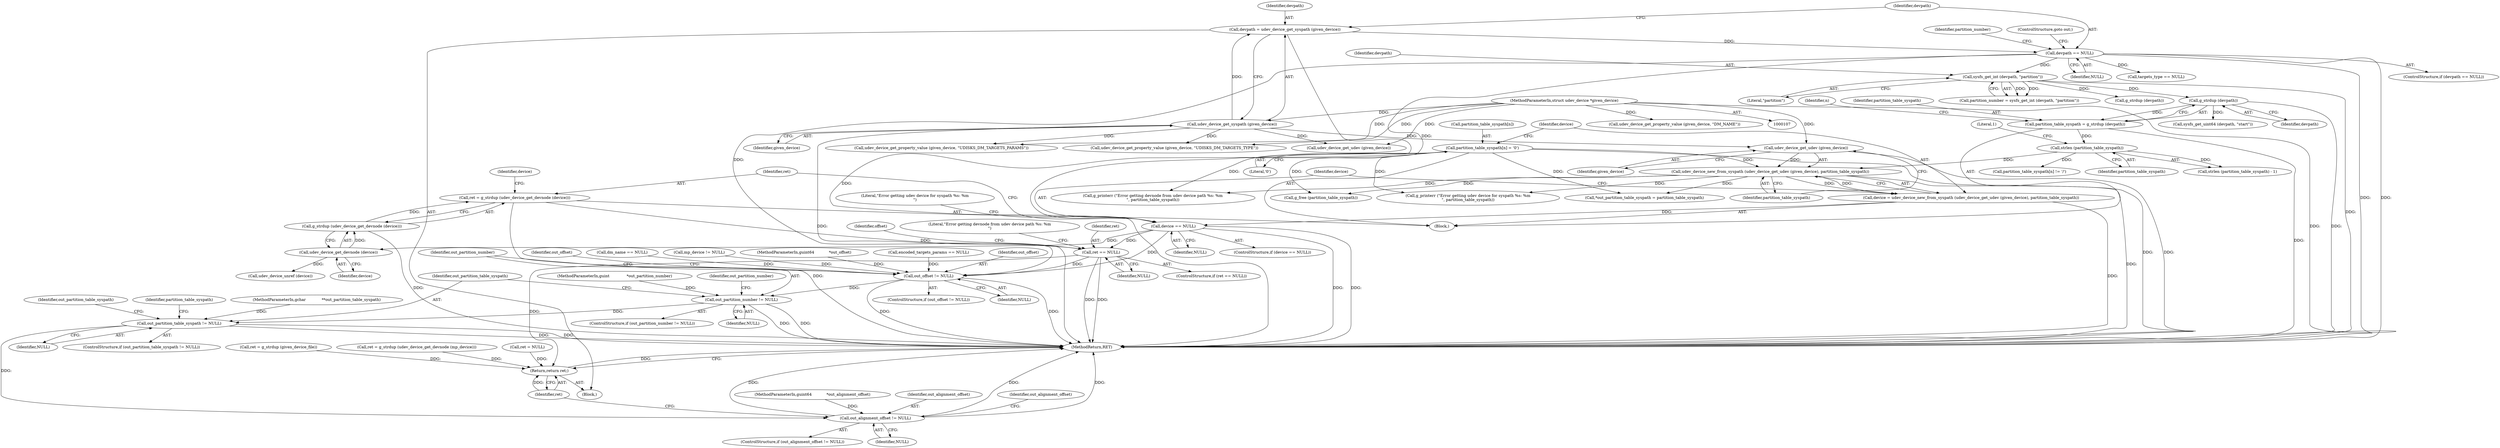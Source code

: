 digraph "0_udisks_0fcc7cb3b66f23fac53ae08647aa0007a2bd56c4_0@API" {
"1000200" [label="(Call,ret = g_strdup (udev_device_get_devnode (device)))"];
"1000202" [label="(Call,g_strdup (udev_device_get_devnode (device)))"];
"1000203" [label="(Call,udev_device_get_devnode (device))"];
"1000192" [label="(Call,device == NULL)"];
"1000185" [label="(Call,device = udev_device_new_from_syspath (udev_device_get_udev (given_device), partition_table_syspath))"];
"1000187" [label="(Call,udev_device_new_from_syspath (udev_device_get_udev (given_device), partition_table_syspath))"];
"1000188" [label="(Call,udev_device_get_udev (given_device))"];
"1000138" [label="(Call,udev_device_get_syspath (given_device))"];
"1000108" [label="(MethodParameterIn,struct udev_device *given_device)"];
"1000165" [label="(Call,strlen (partition_table_syspath))"];
"1000157" [label="(Call,partition_table_syspath = g_strdup (devpath))"];
"1000159" [label="(Call,g_strdup (devpath))"];
"1000147" [label="(Call,sysfs_get_int (devpath, \"partition\"))"];
"1000141" [label="(Call,devpath == NULL)"];
"1000136" [label="(Call,devpath = udev_device_get_syspath (given_device))"];
"1000180" [label="(Call,partition_table_syspath[n] = '\0')"];
"1000208" [label="(Call,ret == NULL)"];
"1000410" [label="(Call,out_offset != NULL)"];
"1000418" [label="(Call,out_partition_number != NULL)"];
"1000426" [label="(Call,out_partition_table_syspath != NULL)"];
"1000437" [label="(Call,out_alignment_offset != NULL)"];
"1000444" [label="(Return,return ret;)"];
"1000419" [label="(Identifier,out_partition_number)"];
"1000141" [label="(Call,devpath == NULL)"];
"1000160" [label="(Identifier,devpath)"];
"1000193" [label="(Identifier,device)"];
"1000202" [label="(Call,g_strdup (udev_device_get_devnode (device)))"];
"1000401" [label="(Call,ret = g_strdup (given_device_file))"];
"1000184" [label="(Literal,'\0')"];
"1000165" [label="(Call,strlen (partition_table_syspath))"];
"1000415" [label="(Identifier,out_offset)"];
"1000194" [label="(Identifier,NULL)"];
"1000212" [label="(Call,g_printerr (\"Error getting devnode from udev device path %s: %m\n\", partition_table_syspath))"];
"1000157" [label="(Call,partition_table_syspath = g_strdup (devpath))"];
"1000210" [label="(Identifier,NULL)"];
"1000139" [label="(Identifier,given_device)"];
"1000431" [label="(Identifier,out_partition_table_syspath)"];
"1000242" [label="(Call,udev_device_get_property_value (given_device, \"UDISKS_DM_TARGETS_TYPE\"))"];
"1000159" [label="(Call,g_strdup (devpath))"];
"1000255" [label="(Call,udev_device_get_property_value (given_device, \"UDISKS_DM_TARGETS_PARAMS\"))"];
"1000186" [label="(Identifier,device)"];
"1000377" [label="(Call,ret = g_strdup (udev_device_get_devnode (mp_device)))"];
"1000188" [label="(Call,udev_device_get_udev (given_device))"];
"1000200" [label="(Call,ret = g_strdup (udev_device_get_devnode (device)))"];
"1000187" [label="(Call,udev_device_new_from_syspath (udev_device_get_udev (given_device), partition_table_syspath))"];
"1000138" [label="(Call,udev_device_get_syspath (given_device))"];
"1000434" [label="(Call,g_free (partition_table_syspath))"];
"1000314" [label="(Call,dm_name == NULL)"];
"1000154" [label="(Block,)"];
"1000140" [label="(ControlStructure,if (devpath == NULL))"];
"1000427" [label="(Identifier,out_partition_table_syspath)"];
"1000203" [label="(Call,udev_device_get_devnode (device))"];
"1000409" [label="(ControlStructure,if (out_offset != NULL))"];
"1000181" [label="(Call,partition_table_syspath[n])"];
"1000168" [label="(Call,partition_table_syspath[n] != '/')"];
"1000217" [label="(Identifier,offset)"];
"1000204" [label="(Identifier,device)"];
"1000137" [label="(Identifier,devpath)"];
"1000147" [label="(Call,sysfs_get_int (devpath, \"partition\"))"];
"1000146" [label="(Identifier,partition_number)"];
"1000435" [label="(Identifier,partition_table_syspath)"];
"1000213" [label="(Literal,\"Error getting devnode from udev device path %s: %m\n\")"];
"1000127" [label="(Call,ret = NULL)"];
"1000143" [label="(Identifier,NULL)"];
"1000166" [label="(Identifier,partition_table_syspath)"];
"1000437" [label="(Call,out_alignment_offset != NULL)"];
"1000113" [label="(MethodParameterIn,guint              *out_partition_number)"];
"1000428" [label="(Identifier,NULL)"];
"1000196" [label="(Call,g_printerr (\"Error getting udev device for syspath %s: %m\n\", partition_table_syspath))"];
"1000290" [label="(Call,mp_device != NULL)"];
"1000425" [label="(ControlStructure,if (out_partition_table_syspath != NULL))"];
"1000423" [label="(Identifier,out_partition_number)"];
"1000309" [label="(Call,udev_device_get_property_value (given_device, \"DM_NAME\"))"];
"1000144" [label="(ControlStructure,goto out;)"];
"1000399" [label="(Call,g_strdup (devpath))"];
"1000436" [label="(ControlStructure,if (out_alignment_offset != NULL))"];
"1000283" [label="(Call,udev_device_get_udev (given_device))"];
"1000219" [label="(Call,sysfs_get_uint64 (devpath, \"start\"))"];
"1000164" [label="(Call,strlen (partition_table_syspath) - 1)"];
"1000446" [label="(MethodReturn,RET)"];
"1000412" [label="(Identifier,NULL)"];
"1000192" [label="(Call,device == NULL)"];
"1000112" [label="(MethodParameterIn,guint64            *out_alignment_offset)"];
"1000438" [label="(Identifier,out_alignment_offset)"];
"1000417" [label="(ControlStructure,if (out_partition_number != NULL))"];
"1000429" [label="(Call,*out_partition_table_syspath = partition_table_syspath)"];
"1000444" [label="(Return,return ret;)"];
"1000148" [label="(Identifier,devpath)"];
"1000111" [label="(MethodParameterIn,guint64            *out_offset)"];
"1000237" [label="(Call,targets_type == NULL)"];
"1000209" [label="(Identifier,ret)"];
"1000439" [label="(Identifier,NULL)"];
"1000445" [label="(Identifier,ret)"];
"1000206" [label="(Identifier,device)"];
"1000145" [label="(Call,partition_number = sysfs_get_int (devpath, \"partition\"))"];
"1000142" [label="(Identifier,devpath)"];
"1000205" [label="(Call,udev_device_unref (device))"];
"1000207" [label="(ControlStructure,if (ret == NULL))"];
"1000185" [label="(Call,device = udev_device_new_from_syspath (udev_device_get_udev (given_device), partition_table_syspath))"];
"1000250" [label="(Call,encoded_targets_params == NULL)"];
"1000149" [label="(Literal,\"partition\")"];
"1000201" [label="(Identifier,ret)"];
"1000167" [label="(Literal,1)"];
"1000208" [label="(Call,ret == NULL)"];
"1000197" [label="(Literal,\"Error getting udev device for syspath %s: %m\n\")"];
"1000180" [label="(Call,partition_table_syspath[n] = '\0')"];
"1000189" [label="(Identifier,given_device)"];
"1000442" [label="(Identifier,out_alignment_offset)"];
"1000410" [label="(Call,out_offset != NULL)"];
"1000114" [label="(Block,)"];
"1000163" [label="(Identifier,n)"];
"1000190" [label="(Identifier,partition_table_syspath)"];
"1000418" [label="(Call,out_partition_number != NULL)"];
"1000136" [label="(Call,devpath = udev_device_get_syspath (given_device))"];
"1000191" [label="(ControlStructure,if (device == NULL))"];
"1000158" [label="(Identifier,partition_table_syspath)"];
"1000426" [label="(Call,out_partition_table_syspath != NULL)"];
"1000108" [label="(MethodParameterIn,struct udev_device *given_device)"];
"1000420" [label="(Identifier,NULL)"];
"1000411" [label="(Identifier,out_offset)"];
"1000110" [label="(MethodParameterIn,gchar             **out_partition_table_syspath)"];
"1000200" -> "1000154"  [label="AST: "];
"1000200" -> "1000202"  [label="CFG: "];
"1000201" -> "1000200"  [label="AST: "];
"1000202" -> "1000200"  [label="AST: "];
"1000206" -> "1000200"  [label="CFG: "];
"1000200" -> "1000446"  [label="DDG: "];
"1000202" -> "1000200"  [label="DDG: "];
"1000200" -> "1000208"  [label="DDG: "];
"1000202" -> "1000203"  [label="CFG: "];
"1000203" -> "1000202"  [label="AST: "];
"1000202" -> "1000446"  [label="DDG: "];
"1000203" -> "1000202"  [label="DDG: "];
"1000203" -> "1000204"  [label="CFG: "];
"1000204" -> "1000203"  [label="AST: "];
"1000192" -> "1000203"  [label="DDG: "];
"1000203" -> "1000205"  [label="DDG: "];
"1000192" -> "1000191"  [label="AST: "];
"1000192" -> "1000194"  [label="CFG: "];
"1000193" -> "1000192"  [label="AST: "];
"1000194" -> "1000192"  [label="AST: "];
"1000197" -> "1000192"  [label="CFG: "];
"1000201" -> "1000192"  [label="CFG: "];
"1000192" -> "1000446"  [label="DDG: "];
"1000192" -> "1000446"  [label="DDG: "];
"1000185" -> "1000192"  [label="DDG: "];
"1000141" -> "1000192"  [label="DDG: "];
"1000192" -> "1000208"  [label="DDG: "];
"1000192" -> "1000410"  [label="DDG: "];
"1000185" -> "1000154"  [label="AST: "];
"1000185" -> "1000187"  [label="CFG: "];
"1000186" -> "1000185"  [label="AST: "];
"1000187" -> "1000185"  [label="AST: "];
"1000193" -> "1000185"  [label="CFG: "];
"1000185" -> "1000446"  [label="DDG: "];
"1000187" -> "1000185"  [label="DDG: "];
"1000187" -> "1000185"  [label="DDG: "];
"1000187" -> "1000190"  [label="CFG: "];
"1000188" -> "1000187"  [label="AST: "];
"1000190" -> "1000187"  [label="AST: "];
"1000187" -> "1000446"  [label="DDG: "];
"1000188" -> "1000187"  [label="DDG: "];
"1000165" -> "1000187"  [label="DDG: "];
"1000180" -> "1000187"  [label="DDG: "];
"1000187" -> "1000196"  [label="DDG: "];
"1000187" -> "1000212"  [label="DDG: "];
"1000187" -> "1000429"  [label="DDG: "];
"1000187" -> "1000434"  [label="DDG: "];
"1000188" -> "1000189"  [label="CFG: "];
"1000189" -> "1000188"  [label="AST: "];
"1000190" -> "1000188"  [label="CFG: "];
"1000188" -> "1000446"  [label="DDG: "];
"1000138" -> "1000188"  [label="DDG: "];
"1000108" -> "1000188"  [label="DDG: "];
"1000138" -> "1000136"  [label="AST: "];
"1000138" -> "1000139"  [label="CFG: "];
"1000139" -> "1000138"  [label="AST: "];
"1000136" -> "1000138"  [label="CFG: "];
"1000138" -> "1000446"  [label="DDG: "];
"1000138" -> "1000136"  [label="DDG: "];
"1000108" -> "1000138"  [label="DDG: "];
"1000138" -> "1000242"  [label="DDG: "];
"1000138" -> "1000255"  [label="DDG: "];
"1000138" -> "1000283"  [label="DDG: "];
"1000108" -> "1000107"  [label="AST: "];
"1000108" -> "1000446"  [label="DDG: "];
"1000108" -> "1000242"  [label="DDG: "];
"1000108" -> "1000255"  [label="DDG: "];
"1000108" -> "1000283"  [label="DDG: "];
"1000108" -> "1000309"  [label="DDG: "];
"1000165" -> "1000164"  [label="AST: "];
"1000165" -> "1000166"  [label="CFG: "];
"1000166" -> "1000165"  [label="AST: "];
"1000167" -> "1000165"  [label="CFG: "];
"1000165" -> "1000164"  [label="DDG: "];
"1000157" -> "1000165"  [label="DDG: "];
"1000165" -> "1000168"  [label="DDG: "];
"1000157" -> "1000154"  [label="AST: "];
"1000157" -> "1000159"  [label="CFG: "];
"1000158" -> "1000157"  [label="AST: "];
"1000159" -> "1000157"  [label="AST: "];
"1000163" -> "1000157"  [label="CFG: "];
"1000157" -> "1000446"  [label="DDG: "];
"1000159" -> "1000157"  [label="DDG: "];
"1000159" -> "1000160"  [label="CFG: "];
"1000160" -> "1000159"  [label="AST: "];
"1000159" -> "1000446"  [label="DDG: "];
"1000147" -> "1000159"  [label="DDG: "];
"1000159" -> "1000219"  [label="DDG: "];
"1000147" -> "1000145"  [label="AST: "];
"1000147" -> "1000149"  [label="CFG: "];
"1000148" -> "1000147"  [label="AST: "];
"1000149" -> "1000147"  [label="AST: "];
"1000145" -> "1000147"  [label="CFG: "];
"1000147" -> "1000446"  [label="DDG: "];
"1000147" -> "1000145"  [label="DDG: "];
"1000147" -> "1000145"  [label="DDG: "];
"1000141" -> "1000147"  [label="DDG: "];
"1000147" -> "1000399"  [label="DDG: "];
"1000141" -> "1000140"  [label="AST: "];
"1000141" -> "1000143"  [label="CFG: "];
"1000142" -> "1000141"  [label="AST: "];
"1000143" -> "1000141"  [label="AST: "];
"1000144" -> "1000141"  [label="CFG: "];
"1000146" -> "1000141"  [label="CFG: "];
"1000141" -> "1000446"  [label="DDG: "];
"1000141" -> "1000446"  [label="DDG: "];
"1000136" -> "1000141"  [label="DDG: "];
"1000141" -> "1000237"  [label="DDG: "];
"1000141" -> "1000410"  [label="DDG: "];
"1000136" -> "1000114"  [label="AST: "];
"1000137" -> "1000136"  [label="AST: "];
"1000142" -> "1000136"  [label="CFG: "];
"1000136" -> "1000446"  [label="DDG: "];
"1000180" -> "1000154"  [label="AST: "];
"1000180" -> "1000184"  [label="CFG: "];
"1000181" -> "1000180"  [label="AST: "];
"1000184" -> "1000180"  [label="AST: "];
"1000186" -> "1000180"  [label="CFG: "];
"1000180" -> "1000446"  [label="DDG: "];
"1000180" -> "1000196"  [label="DDG: "];
"1000180" -> "1000212"  [label="DDG: "];
"1000180" -> "1000429"  [label="DDG: "];
"1000180" -> "1000434"  [label="DDG: "];
"1000208" -> "1000207"  [label="AST: "];
"1000208" -> "1000210"  [label="CFG: "];
"1000209" -> "1000208"  [label="AST: "];
"1000210" -> "1000208"  [label="AST: "];
"1000213" -> "1000208"  [label="CFG: "];
"1000217" -> "1000208"  [label="CFG: "];
"1000208" -> "1000446"  [label="DDG: "];
"1000208" -> "1000446"  [label="DDG: "];
"1000208" -> "1000410"  [label="DDG: "];
"1000208" -> "1000444"  [label="DDG: "];
"1000410" -> "1000409"  [label="AST: "];
"1000410" -> "1000412"  [label="CFG: "];
"1000411" -> "1000410"  [label="AST: "];
"1000412" -> "1000410"  [label="AST: "];
"1000415" -> "1000410"  [label="CFG: "];
"1000419" -> "1000410"  [label="CFG: "];
"1000410" -> "1000446"  [label="DDG: "];
"1000410" -> "1000446"  [label="DDG: "];
"1000111" -> "1000410"  [label="DDG: "];
"1000290" -> "1000410"  [label="DDG: "];
"1000314" -> "1000410"  [label="DDG: "];
"1000250" -> "1000410"  [label="DDG: "];
"1000410" -> "1000418"  [label="DDG: "];
"1000418" -> "1000417"  [label="AST: "];
"1000418" -> "1000420"  [label="CFG: "];
"1000419" -> "1000418"  [label="AST: "];
"1000420" -> "1000418"  [label="AST: "];
"1000423" -> "1000418"  [label="CFG: "];
"1000427" -> "1000418"  [label="CFG: "];
"1000418" -> "1000446"  [label="DDG: "];
"1000418" -> "1000446"  [label="DDG: "];
"1000113" -> "1000418"  [label="DDG: "];
"1000418" -> "1000426"  [label="DDG: "];
"1000426" -> "1000425"  [label="AST: "];
"1000426" -> "1000428"  [label="CFG: "];
"1000427" -> "1000426"  [label="AST: "];
"1000428" -> "1000426"  [label="AST: "];
"1000431" -> "1000426"  [label="CFG: "];
"1000435" -> "1000426"  [label="CFG: "];
"1000426" -> "1000446"  [label="DDG: "];
"1000426" -> "1000446"  [label="DDG: "];
"1000110" -> "1000426"  [label="DDG: "];
"1000426" -> "1000437"  [label="DDG: "];
"1000437" -> "1000436"  [label="AST: "];
"1000437" -> "1000439"  [label="CFG: "];
"1000438" -> "1000437"  [label="AST: "];
"1000439" -> "1000437"  [label="AST: "];
"1000442" -> "1000437"  [label="CFG: "];
"1000445" -> "1000437"  [label="CFG: "];
"1000437" -> "1000446"  [label="DDG: "];
"1000437" -> "1000446"  [label="DDG: "];
"1000437" -> "1000446"  [label="DDG: "];
"1000112" -> "1000437"  [label="DDG: "];
"1000444" -> "1000114"  [label="AST: "];
"1000444" -> "1000445"  [label="CFG: "];
"1000445" -> "1000444"  [label="AST: "];
"1000446" -> "1000444"  [label="CFG: "];
"1000444" -> "1000446"  [label="DDG: "];
"1000445" -> "1000444"  [label="DDG: "];
"1000401" -> "1000444"  [label="DDG: "];
"1000377" -> "1000444"  [label="DDG: "];
"1000127" -> "1000444"  [label="DDG: "];
}
